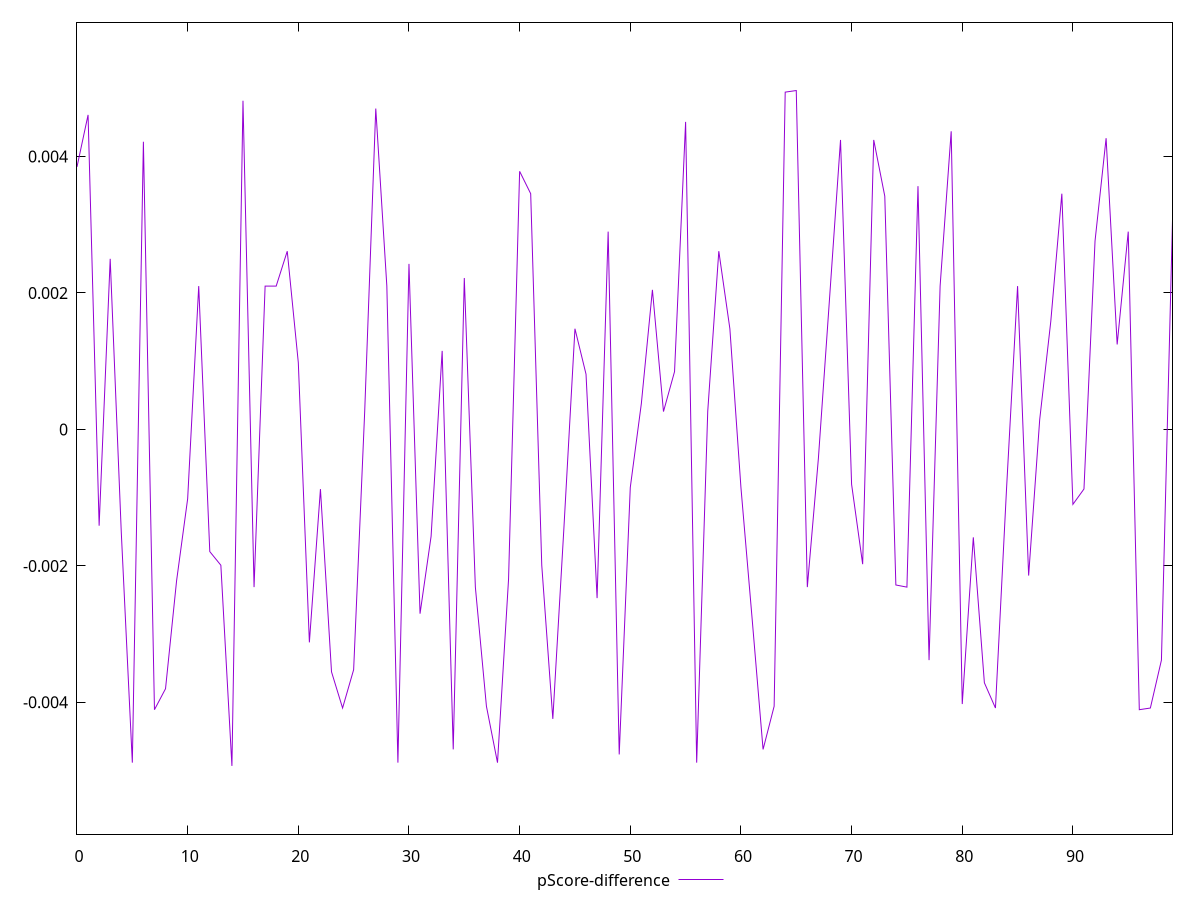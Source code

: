 reset

$pScoreDifference <<EOF
0 0.003847141722867431
1 0.0046086422923437564
2 -0.0014111831130656713
3 0.00249932731513805
4 -0.0015017962895605974
5 -0.004883752116671913
6 0.004215482693866596
7 -0.004107616981910089
8 -0.0038004387840507303
9 -0.002217351212534288
10 -0.001016388476754393
11 0.002099855856947608
12 -0.0017910025711575517
13 -0.001990583307541899
14 -0.004931016039498234
15 0.0048157701001106945
16 -0.00231140492421128
17 0.0021001998375582143
18 0.002099855856947608
19 0.0026110880444001616
20 0.00097818843290029
21 -0.0031207110104260194
22 -0.0008747805192885413
23 -0.0035529458895381394
24 -0.00408310187236563
25 -0.0035216677558524145
26 0.00026500008753696513
27 0.004701745187187495
28 0.002099855856947608
29 -0.004883752116671913
30 0.00242498024234869
31 -0.0027005102157384164
32 -0.0015659466138190914
33 0.0011505099701654697
34 -0.004689471733857031
35 0.0022186654665254726
36 -0.00231140492421128
37 -0.0040572416257010635
38 -0.004883752116671913
39 -0.0021938922607059874
40 0.0037820561169149836
41 0.003453942093399359
42 -0.001990583307540733
43 -0.004242826013933748
44 -0.0014502957667599514
45 0.0014750619468905657
46 0.0008091140684214904
47 -0.0024724576342396165
48 0.002898307343970008
49 -0.004762995021792837
50 -0.0008509335941203899
51 0.00037781839698053377
52 0.0020446319483952147
53 0.0002609878135692023
54 0.0008469934617796326
55 0.004506073982485093
56 -0.004883752116671913
57 0.00026500008753696513
58 0.002611088044401272
59 0.0014750619468905657
60 -0.0008509335941218887
61 -0.0027532351303925506
62 -0.004689471733857031
63 -0.004057241625698399
64 0.004942257760970431
65 0.004965531871838791
66 -0.0023114049242128343
67 -0.0004242705074639641
68 0.0019013285610610386
69 0.0042416864971815404
70 -0.0008045950432389315
71 -0.001975110893191162
72 0.004241686497179931
73 0.00341660881275338
74 -0.002279974897102355
75 -0.002311404924214555
76 0.0035644432717110153
77 -0.0033810011804241147
78 0.0021001998375601016
79 0.004368361210438487
80 -0.004024892727161444
81 -0.0015818338144499566
82 -0.0037131103630376576
83 -0.0040831018723639645
84 -0.0008764667746918031
85 0.0021001998375621556
86 -0.0021417695593074493
87 0.00014554672919336875
88 0.0015799204960953994
89 0.0034539420934005804
90 -0.0010983531317021733
91 -0.0008735938469903171
92 0.002761261965375114
93 0.0042670112396060444
94 0.001244572934327337
95 0.002898307343970008
96 -0.004107616981910978
97 -0.00408310187236563
98 -0.0033810011804241147
99 0.0030669675907156746
EOF

set key outside below
set xrange [0:99]
set yrange [-0.0059310160394982344:0.005965531871838791]
set trange [-0.0059310160394982344:0.005965531871838791]
set terminal svg size 640, 500 enhanced background rgb 'white'
set output "report_00019_2021-02-10T18-14-37.922Z//max-potential-fid/samples/pages+cached/pScore-difference/values.svg"

plot $pScoreDifference title "pScore-difference" with line

reset
